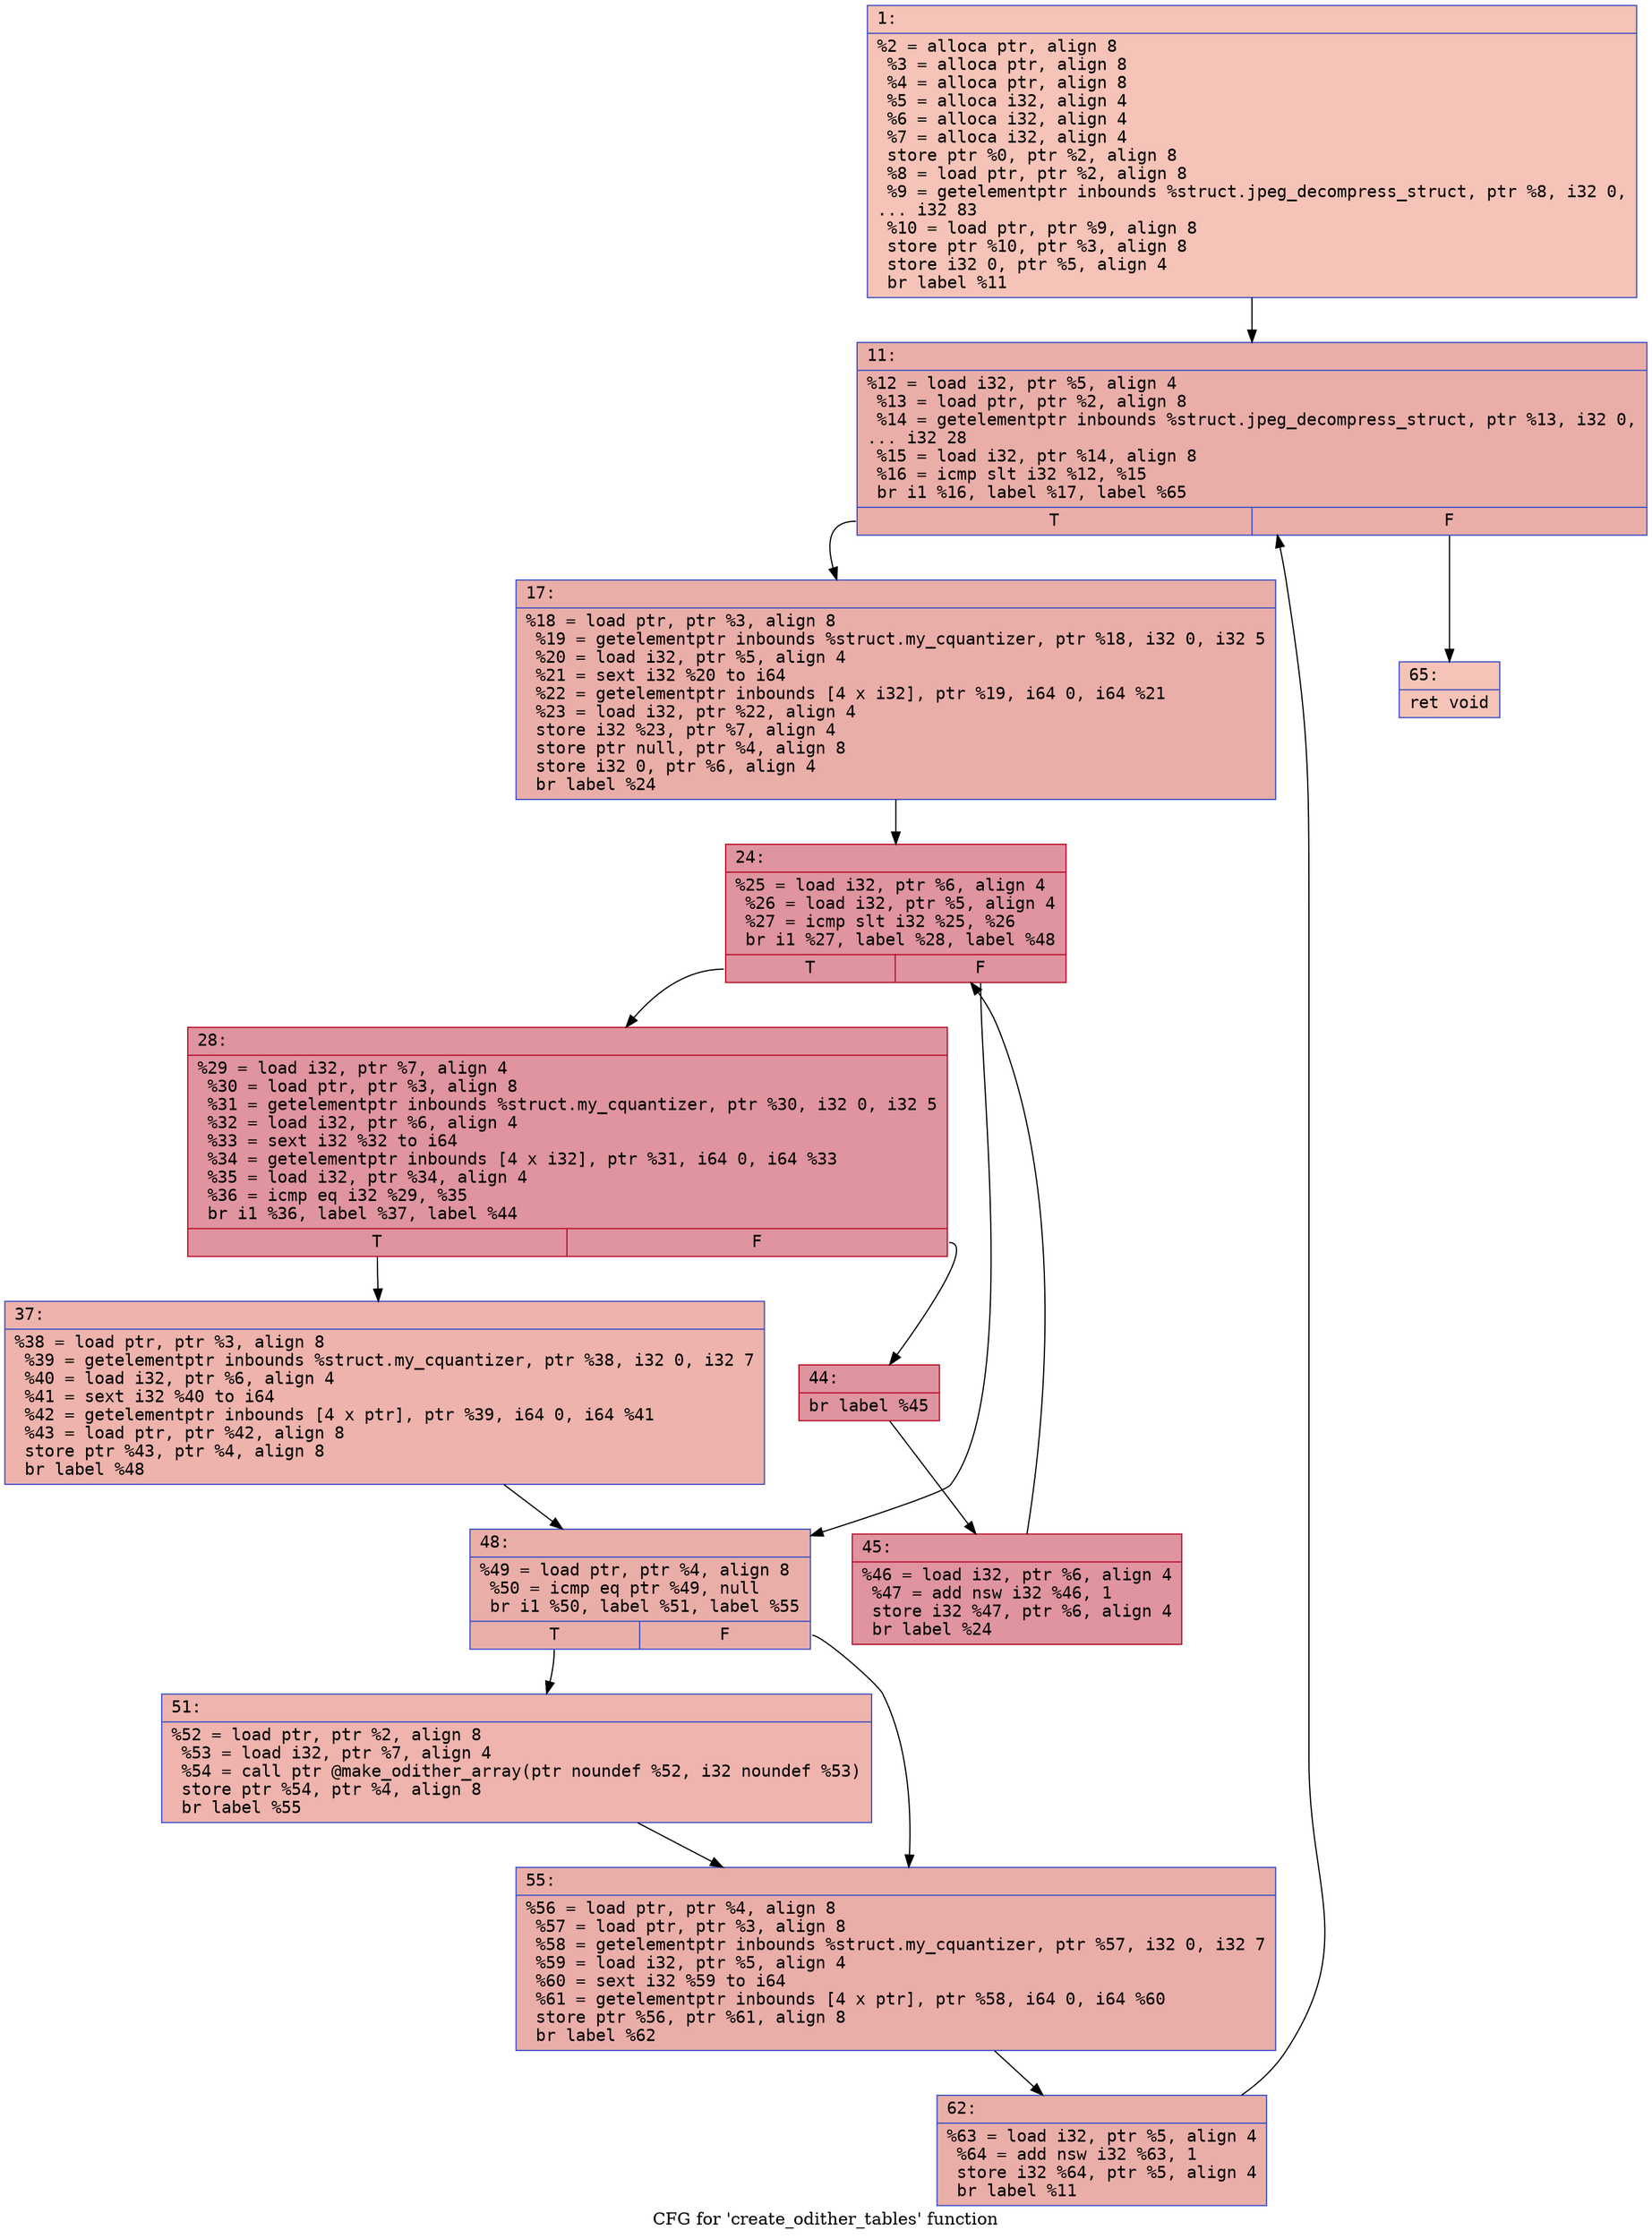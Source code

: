 digraph "CFG for 'create_odither_tables' function" {
	label="CFG for 'create_odither_tables' function";

	Node0x600002354aa0 [shape=record,color="#3d50c3ff", style=filled, fillcolor="#e8765c70" fontname="Courier",label="{1:\l|  %2 = alloca ptr, align 8\l  %3 = alloca ptr, align 8\l  %4 = alloca ptr, align 8\l  %5 = alloca i32, align 4\l  %6 = alloca i32, align 4\l  %7 = alloca i32, align 4\l  store ptr %0, ptr %2, align 8\l  %8 = load ptr, ptr %2, align 8\l  %9 = getelementptr inbounds %struct.jpeg_decompress_struct, ptr %8, i32 0,\l... i32 83\l  %10 = load ptr, ptr %9, align 8\l  store ptr %10, ptr %3, align 8\l  store i32 0, ptr %5, align 4\l  br label %11\l}"];
	Node0x600002354aa0 -> Node0x600002354af0[tooltip="1 -> 11\nProbability 100.00%" ];
	Node0x600002354af0 [shape=record,color="#3d50c3ff", style=filled, fillcolor="#d0473d70" fontname="Courier",label="{11:\l|  %12 = load i32, ptr %5, align 4\l  %13 = load ptr, ptr %2, align 8\l  %14 = getelementptr inbounds %struct.jpeg_decompress_struct, ptr %13, i32 0,\l... i32 28\l  %15 = load i32, ptr %14, align 8\l  %16 = icmp slt i32 %12, %15\l  br i1 %16, label %17, label %65\l|{<s0>T|<s1>F}}"];
	Node0x600002354af0:s0 -> Node0x600002354b40[tooltip="11 -> 17\nProbability 96.88%" ];
	Node0x600002354af0:s1 -> Node0x600002354e60[tooltip="11 -> 65\nProbability 3.12%" ];
	Node0x600002354b40 [shape=record,color="#3d50c3ff", style=filled, fillcolor="#d0473d70" fontname="Courier",label="{17:\l|  %18 = load ptr, ptr %3, align 8\l  %19 = getelementptr inbounds %struct.my_cquantizer, ptr %18, i32 0, i32 5\l  %20 = load i32, ptr %5, align 4\l  %21 = sext i32 %20 to i64\l  %22 = getelementptr inbounds [4 x i32], ptr %19, i64 0, i64 %21\l  %23 = load i32, ptr %22, align 4\l  store i32 %23, ptr %7, align 4\l  store ptr null, ptr %4, align 8\l  store i32 0, ptr %6, align 4\l  br label %24\l}"];
	Node0x600002354b40 -> Node0x600002354b90[tooltip="17 -> 24\nProbability 100.00%" ];
	Node0x600002354b90 [shape=record,color="#b70d28ff", style=filled, fillcolor="#b70d2870" fontname="Courier",label="{24:\l|  %25 = load i32, ptr %6, align 4\l  %26 = load i32, ptr %5, align 4\l  %27 = icmp slt i32 %25, %26\l  br i1 %27, label %28, label %48\l|{<s0>T|<s1>F}}"];
	Node0x600002354b90:s0 -> Node0x600002354be0[tooltip="24 -> 28\nProbability 96.88%" ];
	Node0x600002354b90:s1 -> Node0x600002354d20[tooltip="24 -> 48\nProbability 3.12%" ];
	Node0x600002354be0 [shape=record,color="#b70d28ff", style=filled, fillcolor="#b70d2870" fontname="Courier",label="{28:\l|  %29 = load i32, ptr %7, align 4\l  %30 = load ptr, ptr %3, align 8\l  %31 = getelementptr inbounds %struct.my_cquantizer, ptr %30, i32 0, i32 5\l  %32 = load i32, ptr %6, align 4\l  %33 = sext i32 %32 to i64\l  %34 = getelementptr inbounds [4 x i32], ptr %31, i64 0, i64 %33\l  %35 = load i32, ptr %34, align 4\l  %36 = icmp eq i32 %29, %35\l  br i1 %36, label %37, label %44\l|{<s0>T|<s1>F}}"];
	Node0x600002354be0:s0 -> Node0x600002354c30[tooltip="28 -> 37\nProbability 3.12%" ];
	Node0x600002354be0:s1 -> Node0x600002354c80[tooltip="28 -> 44\nProbability 96.88%" ];
	Node0x600002354c30 [shape=record,color="#3d50c3ff", style=filled, fillcolor="#d6524470" fontname="Courier",label="{37:\l|  %38 = load ptr, ptr %3, align 8\l  %39 = getelementptr inbounds %struct.my_cquantizer, ptr %38, i32 0, i32 7\l  %40 = load i32, ptr %6, align 4\l  %41 = sext i32 %40 to i64\l  %42 = getelementptr inbounds [4 x ptr], ptr %39, i64 0, i64 %41\l  %43 = load ptr, ptr %42, align 8\l  store ptr %43, ptr %4, align 8\l  br label %48\l}"];
	Node0x600002354c30 -> Node0x600002354d20[tooltip="37 -> 48\nProbability 100.00%" ];
	Node0x600002354c80 [shape=record,color="#b70d28ff", style=filled, fillcolor="#b70d2870" fontname="Courier",label="{44:\l|  br label %45\l}"];
	Node0x600002354c80 -> Node0x600002354cd0[tooltip="44 -> 45\nProbability 100.00%" ];
	Node0x600002354cd0 [shape=record,color="#b70d28ff", style=filled, fillcolor="#b70d2870" fontname="Courier",label="{45:\l|  %46 = load i32, ptr %6, align 4\l  %47 = add nsw i32 %46, 1\l  store i32 %47, ptr %6, align 4\l  br label %24\l}"];
	Node0x600002354cd0 -> Node0x600002354b90[tooltip="45 -> 24\nProbability 100.00%" ];
	Node0x600002354d20 [shape=record,color="#3d50c3ff", style=filled, fillcolor="#d0473d70" fontname="Courier",label="{48:\l|  %49 = load ptr, ptr %4, align 8\l  %50 = icmp eq ptr %49, null\l  br i1 %50, label %51, label %55\l|{<s0>T|<s1>F}}"];
	Node0x600002354d20:s0 -> Node0x600002354d70[tooltip="48 -> 51\nProbability 37.50%" ];
	Node0x600002354d20:s1 -> Node0x600002354dc0[tooltip="48 -> 55\nProbability 62.50%" ];
	Node0x600002354d70 [shape=record,color="#3d50c3ff", style=filled, fillcolor="#d8564670" fontname="Courier",label="{51:\l|  %52 = load ptr, ptr %2, align 8\l  %53 = load i32, ptr %7, align 4\l  %54 = call ptr @make_odither_array(ptr noundef %52, i32 noundef %53)\l  store ptr %54, ptr %4, align 8\l  br label %55\l}"];
	Node0x600002354d70 -> Node0x600002354dc0[tooltip="51 -> 55\nProbability 100.00%" ];
	Node0x600002354dc0 [shape=record,color="#3d50c3ff", style=filled, fillcolor="#d0473d70" fontname="Courier",label="{55:\l|  %56 = load ptr, ptr %4, align 8\l  %57 = load ptr, ptr %3, align 8\l  %58 = getelementptr inbounds %struct.my_cquantizer, ptr %57, i32 0, i32 7\l  %59 = load i32, ptr %5, align 4\l  %60 = sext i32 %59 to i64\l  %61 = getelementptr inbounds [4 x ptr], ptr %58, i64 0, i64 %60\l  store ptr %56, ptr %61, align 8\l  br label %62\l}"];
	Node0x600002354dc0 -> Node0x600002354e10[tooltip="55 -> 62\nProbability 100.00%" ];
	Node0x600002354e10 [shape=record,color="#3d50c3ff", style=filled, fillcolor="#d0473d70" fontname="Courier",label="{62:\l|  %63 = load i32, ptr %5, align 4\l  %64 = add nsw i32 %63, 1\l  store i32 %64, ptr %5, align 4\l  br label %11\l}"];
	Node0x600002354e10 -> Node0x600002354af0[tooltip="62 -> 11\nProbability 100.00%" ];
	Node0x600002354e60 [shape=record,color="#3d50c3ff", style=filled, fillcolor="#e8765c70" fontname="Courier",label="{65:\l|  ret void\l}"];
}
